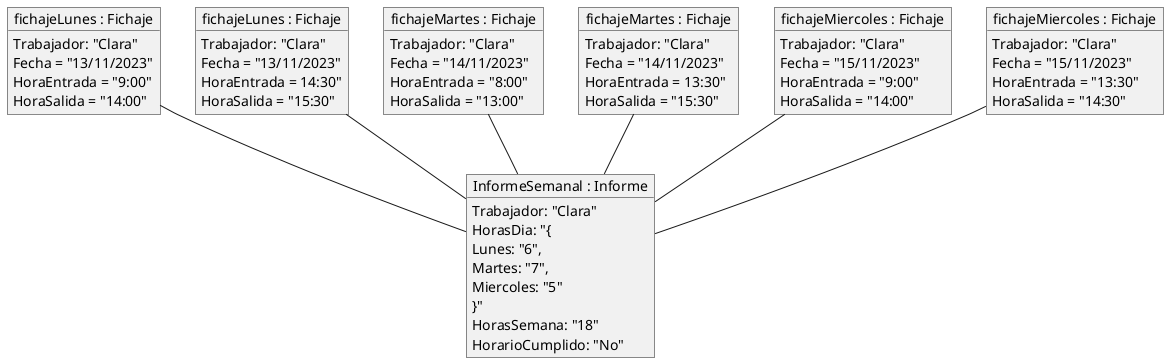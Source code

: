 @startuml

object "fichajeLunes : Fichaje" as FichajeLunes1 {
    Trabajador: "Clara"
    Fecha = "13/11/2023"
    HoraEntrada = "9:00"
    HoraSalida = "14:00"
}
object "fichajeLunes : Fichaje" as FichajeLunes2 {
    Trabajador: "Clara"
    Fecha = "13/11/2023"
    HoraEntrada = 14:30"
    HoraSalida = "15:30"
}
object "fichajeMartes : Fichaje" as FichajeMartes1 {
    Trabajador: "Clara"
    Fecha = "14/11/2023"
    HoraEntrada = "8:00"
    HoraSalida = "13:00"
}
object "fichajeMartes : Fichaje" as FichajeMartes2 {
    Trabajador: "Clara"
    Fecha = "14/11/2023"
    HoraEntrada = 13:30"
    HoraSalida = "15:30"
}
object "fichajeMiercoles : Fichaje" as FichajeMiercoles1 {
    Trabajador: "Clara"
    Fecha = "15/11/2023"
    HoraEntrada = "9:00"
    HoraSalida = "14:00"
}
object "fichajeMiercoles : Fichaje" as FichajeMiercoles2 {
    Trabajador: "Clara"
    Fecha = "15/11/2023"
    HoraEntrada = "13:30"
    HoraSalida = "14:30"
}
object "InformeSemanal : Informe" as InformeSemanal {
    Trabajador: "Clara"
    HorasDia: "{
        Lunes: "6",
        Martes: "7",
        Miercoles: "5"
    }"
    HorasSemana: "18"
    HorarioCumplido: "No"

}

FichajeLunes1 -- InformeSemanal
FichajeMartes1 -- InformeSemanal
FichajeMiercoles1 -- InformeSemanal
FichajeLunes2 -- InformeSemanal
FichajeMartes2 -- InformeSemanal
FichajeMiercoles2 -- InformeSemanal

@enduml
